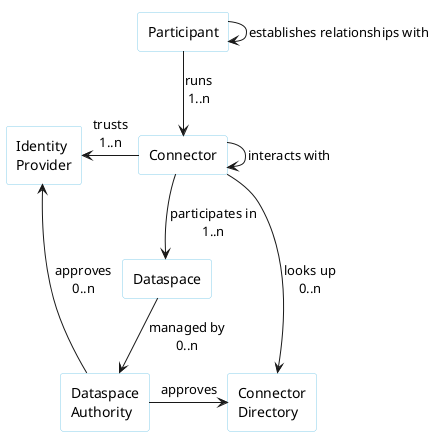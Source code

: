 '
'  Copyright (c) 2021 Daimler TSS GmbH
'
'  This program and the accompanying materials are made available under the
'  terms of the Apache License, Version 2.0 which is available at
'  https://www.apache.org/licenses/LICENSE-2.0
'
'  SPDX-License-Identifier: Apache-2.0
'
'  Contributors:
'       Daimler TSS GmbH - Initial Draft
'
'

@startuml

!pragma layout smetana

skinParam NoteBackgroundColor WhiteSmoke
skinParam NoteFontColor Black
skinParam ParticipantBackgroundColor WhiteSmoke
skinParam ActorBackgroundColor WhiteSmoke
skinParam AgentBackgroundColor White
skinParam AgentBorderColor SkyBlue
skinparam shadowing false

!define ConsumerColor f8f2ff
!define ProviderColor d9edff
!define WarningColor Business
!define LeadColor Technology

agent Participant
agent Connector
agent IDP as "Identity\nProvider"
agent Dataspace
agent DataspaceAuthority as "Dataspace\nAuthority"
agent Catalog as "Connector\nDirectory"

Participant -down-> Connector : runs\n1..n
Participant --> Participant : establishes relationships with
Connector --> Connector: interacts with
Connector -left-> IDP : trusts\n1..n
Connector --> Dataspace : participates in\n1..n
Connector --> Catalog : looks up\n0..n
Dataspace --> DataspaceAuthority : managed by\n0..n
DataspaceAuthority -right-> Catalog : approves
DataspaceAuthority -up-> IDP: approves\n0..n

@enduml
